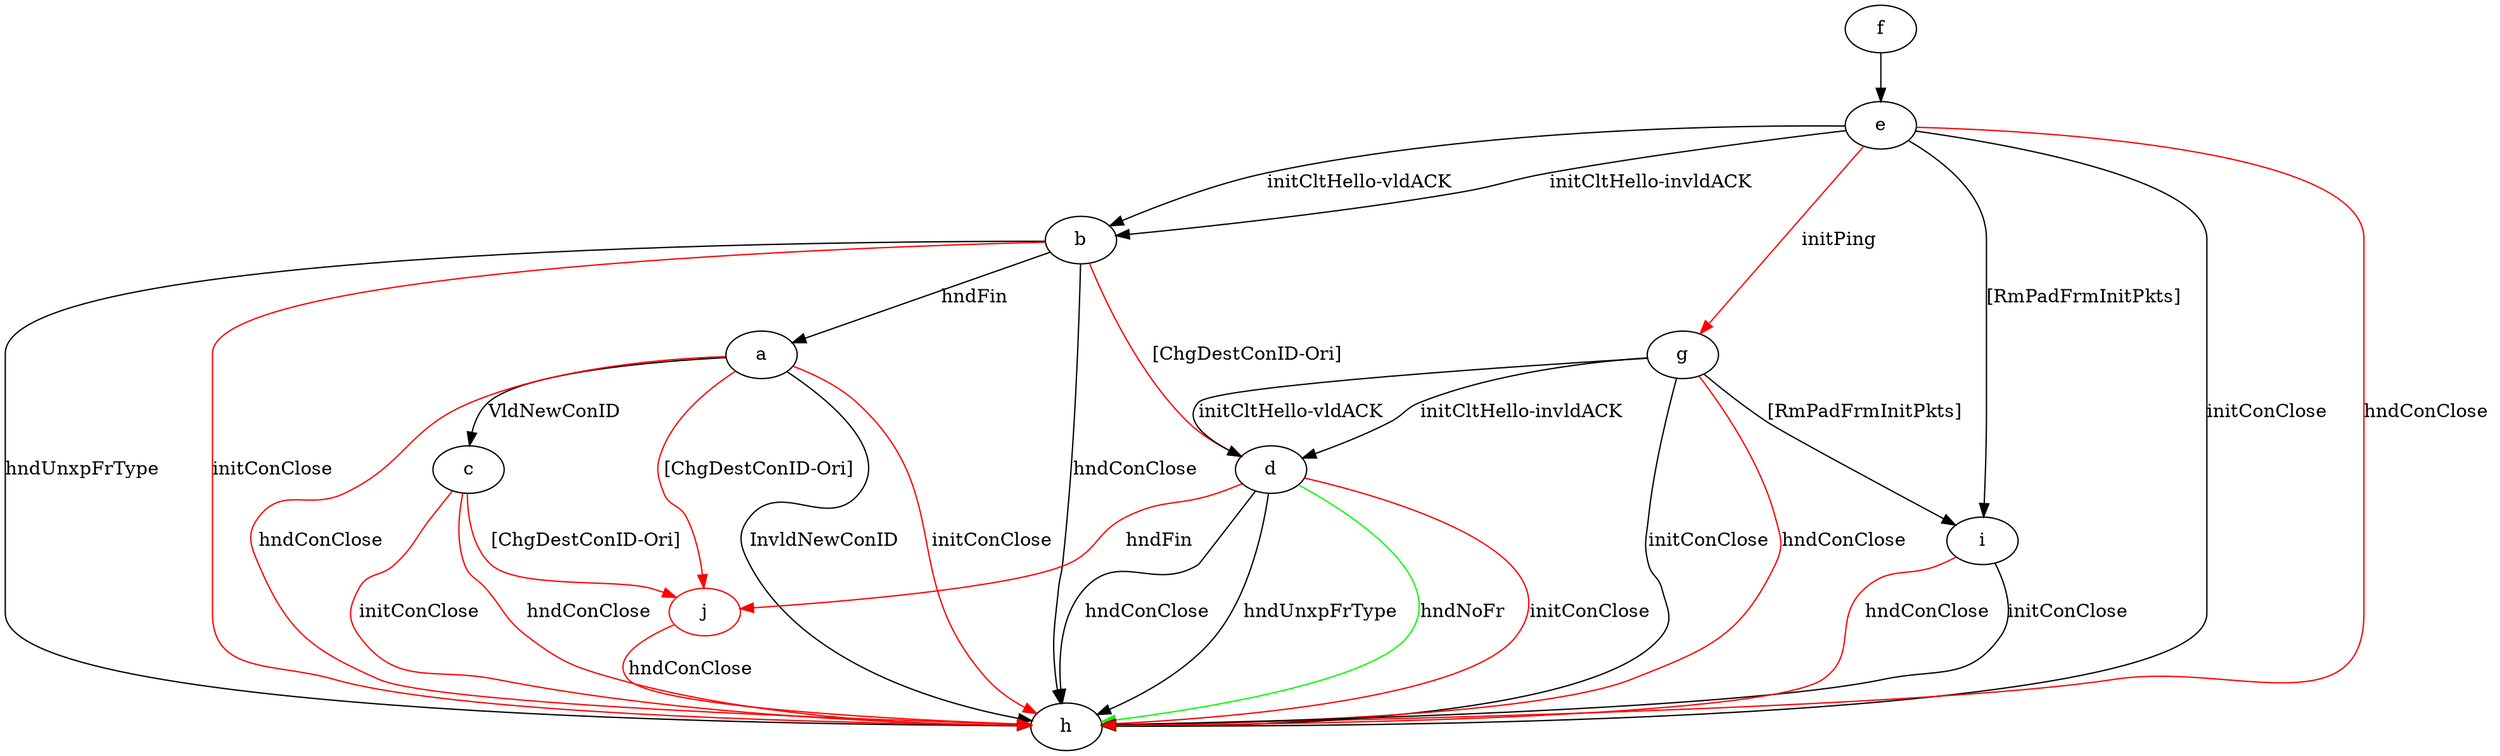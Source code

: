 digraph "" {
	a -> c	[key=0,
		label="VldNewConID "];
	a -> h	[key=0,
		label="InvldNewConID "];
	a -> h	[key=1,
		color=red,
		label="initConClose "];
	a -> h	[key=2,
		color=red,
		label="hndConClose "];
	j	[color=red];
	a -> j	[key=0,
		color=red,
		label="[ChgDestConID-Ori] "];
	b -> a	[key=0,
		label="hndFin "];
	b -> d	[key=0,
		color=red,
		label="[ChgDestConID-Ori] "];
	b -> h	[key=0,
		label="hndConClose "];
	b -> h	[key=1,
		label="hndUnxpFrType "];
	b -> h	[key=2,
		color=red,
		label="initConClose "];
	c -> h	[key=0,
		color=red,
		label="initConClose "];
	c -> h	[key=1,
		color=red,
		label="hndConClose "];
	c -> j	[key=0,
		color=red,
		label="[ChgDestConID-Ori] "];
	d -> h	[key=0,
		label="hndConClose "];
	d -> h	[key=1,
		label="hndUnxpFrType "];
	d -> h	[key=2,
		color=green,
		label="hndNoFr "];
	d -> h	[key=3,
		color=red,
		label="initConClose "];
	d -> j	[key=0,
		color=red,
		label="hndFin "];
	e -> b	[key=0,
		label="initCltHello-vldACK "];
	e -> b	[key=1,
		label="initCltHello-invldACK "];
	e -> g	[key=0,
		color=red,
		label="initPing "];
	e -> h	[key=0,
		label="initConClose "];
	e -> h	[key=1,
		color=red,
		label="hndConClose "];
	e -> i	[key=0,
		label="[RmPadFrmInitPkts] "];
	f -> e	[key=0];
	g -> d	[key=0,
		label="initCltHello-vldACK "];
	g -> d	[key=1,
		label="initCltHello-invldACK "];
	g -> h	[key=0,
		label="initConClose "];
	g -> h	[key=1,
		color=red,
		label="hndConClose "];
	g -> i	[key=0,
		label="[RmPadFrmInitPkts] "];
	i -> h	[key=0,
		label="initConClose "];
	i -> h	[key=1,
		color=red,
		label="hndConClose "];
	j -> h	[key=0,
		color=red,
		label="hndConClose "];
}
